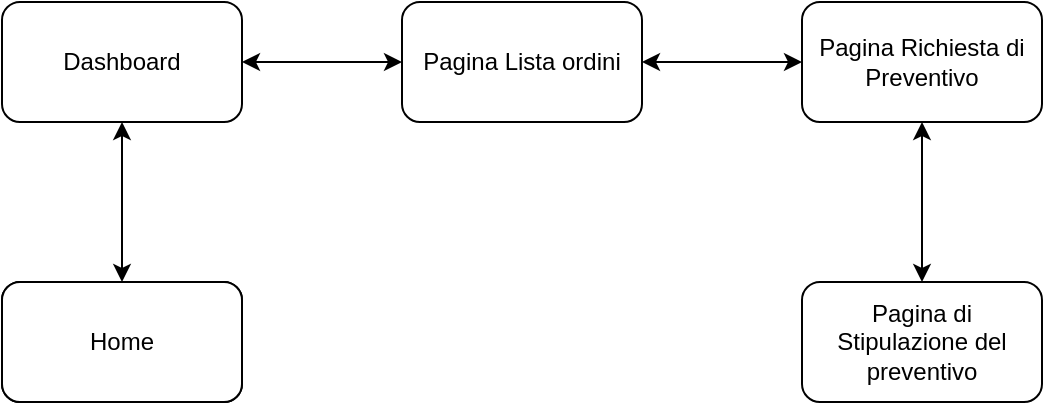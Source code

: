 <mxfile version="13.9.9" type="device"><diagram id="JeIJ8dIgasBogIc3OxRa" name="Pagina-1"><mxGraphModel dx="1086" dy="806" grid="1" gridSize="10" guides="1" tooltips="1" connect="1" arrows="1" fold="1" page="1" pageScale="1" pageWidth="827" pageHeight="1169" math="0" shadow="0"><root><mxCell id="0"/><mxCell id="1" parent="0"/><mxCell id="4XtVGPO5XLp_E4sbndjh-1" value="" style="rounded=1;whiteSpace=wrap;html=1;" parent="1" vertex="1"><mxGeometry x="350" y="380" width="120" height="60" as="geometry"/></mxCell><mxCell id="4XtVGPO5XLp_E4sbndjh-2" value="Home" style="rounded=1;whiteSpace=wrap;html=1;" parent="1" vertex="1"><mxGeometry x="350" y="380" width="120" height="60" as="geometry"/></mxCell><mxCell id="4XtVGPO5XLp_E4sbndjh-3" value="Dashboard" style="whiteSpace=wrap;html=1;rounded=1;" parent="1" vertex="1"><mxGeometry x="350" y="240" width="120" height="60" as="geometry"/></mxCell><mxCell id="4XtVGPO5XLp_E4sbndjh-5" value="Pagina Lista ordini" style="whiteSpace=wrap;html=1;rounded=1;" parent="1" vertex="1"><mxGeometry x="550" y="240" width="120" height="60" as="geometry"/></mxCell><mxCell id="4XtVGPO5XLp_E4sbndjh-7" value="" style="endArrow=classic;startArrow=classic;html=1;entryX=0.5;entryY=1;entryDx=0;entryDy=0;exitX=0.5;exitY=0;exitDx=0;exitDy=0;" parent="1" source="4XtVGPO5XLp_E4sbndjh-2" target="4XtVGPO5XLp_E4sbndjh-3" edge="1"><mxGeometry width="50" height="50" relative="1" as="geometry"><mxPoint x="390" y="430" as="sourcePoint"/><mxPoint x="440" y="380" as="targetPoint"/></mxGeometry></mxCell><mxCell id="4XtVGPO5XLp_E4sbndjh-8" value="" style="endArrow=classic;startArrow=classic;html=1;entryX=0;entryY=0.5;entryDx=0;entryDy=0;exitX=1;exitY=0.5;exitDx=0;exitDy=0;" parent="1" source="4XtVGPO5XLp_E4sbndjh-3" target="4XtVGPO5XLp_E4sbndjh-5" edge="1"><mxGeometry width="50" height="50" relative="1" as="geometry"><mxPoint x="200" y="420" as="sourcePoint"/><mxPoint x="250" y="370" as="targetPoint"/></mxGeometry></mxCell><mxCell id="dsioZ7kZnfkxtTFRO1PC-1" value="Pagina Richiesta di Preventivo" style="whiteSpace=wrap;html=1;rounded=1;" parent="1" vertex="1"><mxGeometry x="750" y="240" width="120" height="60" as="geometry"/></mxCell><mxCell id="KYh0i1wYQ-vkyZpXhR8_-1" value="Pagina di Stipulazione del preventivo" style="whiteSpace=wrap;html=1;rounded=1;" parent="1" vertex="1"><mxGeometry x="750" y="380" width="120" height="60" as="geometry"/></mxCell><mxCell id="KYh0i1wYQ-vkyZpXhR8_-3" value="" style="endArrow=classic;startArrow=classic;html=1;entryX=0;entryY=0.5;entryDx=0;entryDy=0;exitX=1;exitY=0.5;exitDx=0;exitDy=0;" parent="1" source="4XtVGPO5XLp_E4sbndjh-5" target="dsioZ7kZnfkxtTFRO1PC-1" edge="1"><mxGeometry width="50" height="50" relative="1" as="geometry"><mxPoint x="460" y="440" as="sourcePoint"/><mxPoint x="510" y="390" as="targetPoint"/></mxGeometry></mxCell><mxCell id="KYh0i1wYQ-vkyZpXhR8_-4" value="" style="endArrow=classic;startArrow=classic;html=1;entryX=0.5;entryY=1;entryDx=0;entryDy=0;exitX=0.5;exitY=0;exitDx=0;exitDy=0;" parent="1" source="KYh0i1wYQ-vkyZpXhR8_-1" target="dsioZ7kZnfkxtTFRO1PC-1" edge="1"><mxGeometry width="50" height="50" relative="1" as="geometry"><mxPoint x="580" y="440" as="sourcePoint"/><mxPoint x="630" y="390" as="targetPoint"/></mxGeometry></mxCell></root></mxGraphModel></diagram></mxfile>